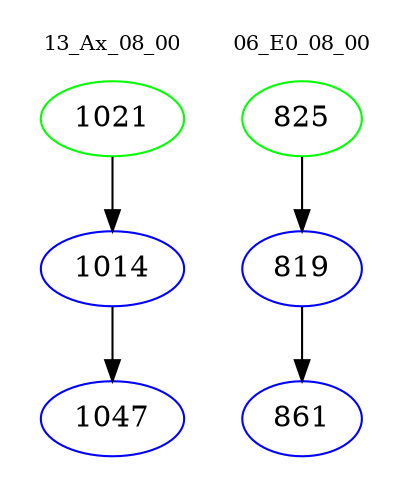digraph{
subgraph cluster_0 {
color = white
label = "13_Ax_08_00";
fontsize=10;
T0_1021 [label="1021", color="green"]
T0_1021 -> T0_1014 [color="black"]
T0_1014 [label="1014", color="blue"]
T0_1014 -> T0_1047 [color="black"]
T0_1047 [label="1047", color="blue"]
}
subgraph cluster_1 {
color = white
label = "06_E0_08_00";
fontsize=10;
T1_825 [label="825", color="green"]
T1_825 -> T1_819 [color="black"]
T1_819 [label="819", color="blue"]
T1_819 -> T1_861 [color="black"]
T1_861 [label="861", color="blue"]
}
}
